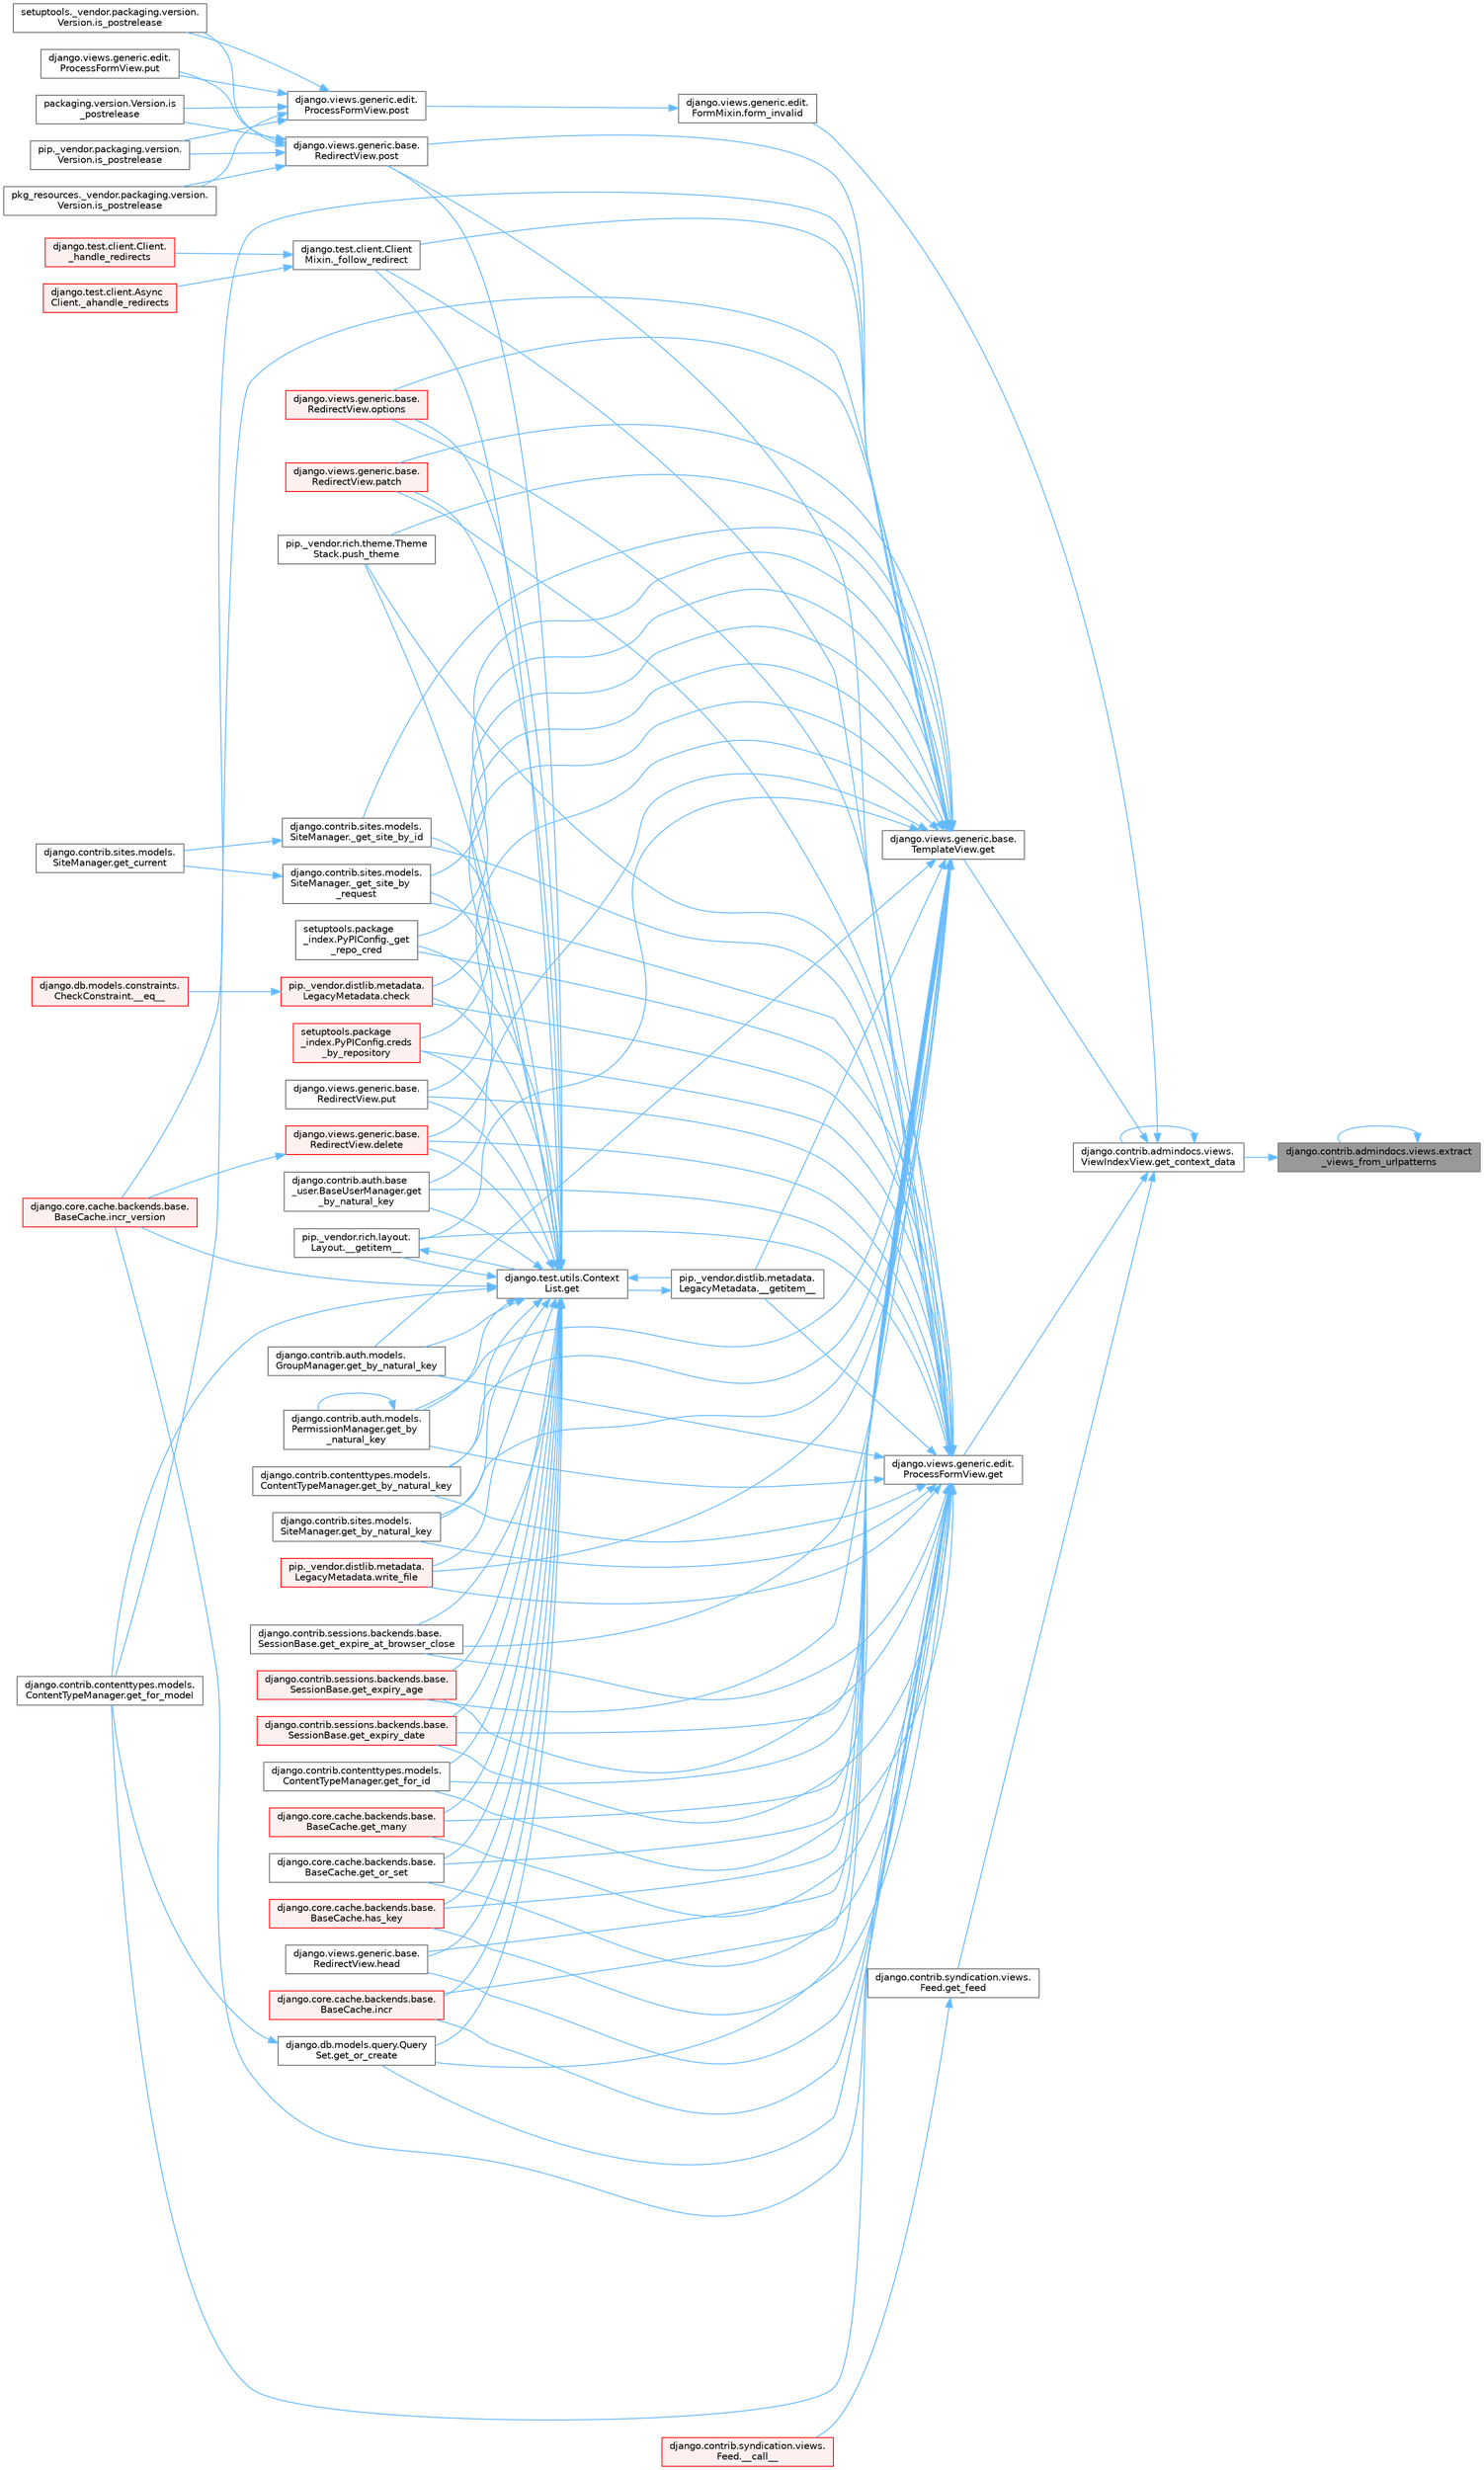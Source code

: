 digraph "django.contrib.admindocs.views.extract_views_from_urlpatterns"
{
 // LATEX_PDF_SIZE
  bgcolor="transparent";
  edge [fontname=Helvetica,fontsize=10,labelfontname=Helvetica,labelfontsize=10];
  node [fontname=Helvetica,fontsize=10,shape=box,height=0.2,width=0.4];
  rankdir="RL";
  Node1 [id="Node000001",label="django.contrib.admindocs.views.extract\l_views_from_urlpatterns",height=0.2,width=0.4,color="gray40", fillcolor="grey60", style="filled", fontcolor="black",tooltip=" "];
  Node1 -> Node1 [id="edge1_Node000001_Node000001",dir="back",color="steelblue1",style="solid",tooltip=" "];
  Node1 -> Node2 [id="edge2_Node000001_Node000002",dir="back",color="steelblue1",style="solid",tooltip=" "];
  Node2 [id="Node000002",label="django.contrib.admindocs.views.\lViewIndexView.get_context_data",height=0.2,width=0.4,color="grey40", fillcolor="white", style="filled",URL="$classdjango_1_1contrib_1_1admindocs_1_1views_1_1_view_index_view.html#a4b569a4ca12823c1ee6b26d5cafa2946",tooltip=" "];
  Node2 -> Node3 [id="edge3_Node000002_Node000003",dir="back",color="steelblue1",style="solid",tooltip=" "];
  Node3 [id="Node000003",label="django.views.generic.edit.\lFormMixin.form_invalid",height=0.2,width=0.4,color="grey40", fillcolor="white", style="filled",URL="$classdjango_1_1views_1_1generic_1_1edit_1_1_form_mixin.html#a3a9a5e20aa7819a6749c1ab36efb4936",tooltip=" "];
  Node3 -> Node4 [id="edge4_Node000003_Node000004",dir="back",color="steelblue1",style="solid",tooltip=" "];
  Node4 [id="Node000004",label="django.views.generic.edit.\lProcessFormView.post",height=0.2,width=0.4,color="grey40", fillcolor="white", style="filled",URL="$classdjango_1_1views_1_1generic_1_1edit_1_1_process_form_view.html#a6cf9ff8c9dd22e940a921672ddd1fa0e",tooltip=" "];
  Node4 -> Node5 [id="edge5_Node000004_Node000005",dir="back",color="steelblue1",style="solid",tooltip=" "];
  Node5 [id="Node000005",label="packaging.version.Version.is\l_postrelease",height=0.2,width=0.4,color="grey40", fillcolor="white", style="filled",URL="$classpackaging_1_1version_1_1_version.html#adfb53ca0004e704963c79aafdd5ac254",tooltip=" "];
  Node4 -> Node6 [id="edge6_Node000004_Node000006",dir="back",color="steelblue1",style="solid",tooltip=" "];
  Node6 [id="Node000006",label="pip._vendor.packaging.version.\lVersion.is_postrelease",height=0.2,width=0.4,color="grey40", fillcolor="white", style="filled",URL="$classpip_1_1__vendor_1_1packaging_1_1version_1_1_version.html#a13ff52f4a2a330c24d84da8669cba0f3",tooltip=" "];
  Node4 -> Node7 [id="edge7_Node000004_Node000007",dir="back",color="steelblue1",style="solid",tooltip=" "];
  Node7 [id="Node000007",label="pkg_resources._vendor.packaging.version.\lVersion.is_postrelease",height=0.2,width=0.4,color="grey40", fillcolor="white", style="filled",URL="$classpkg__resources_1_1__vendor_1_1packaging_1_1version_1_1_version.html#a3e7f7c2c0c5a5401fd6b3dc67beb8d1d",tooltip=" "];
  Node4 -> Node8 [id="edge8_Node000004_Node000008",dir="back",color="steelblue1",style="solid",tooltip=" "];
  Node8 [id="Node000008",label="setuptools._vendor.packaging.version.\lVersion.is_postrelease",height=0.2,width=0.4,color="grey40", fillcolor="white", style="filled",URL="$classsetuptools_1_1__vendor_1_1packaging_1_1version_1_1_version.html#a5647516e2057e8ec08c323424ddaab70",tooltip=" "];
  Node4 -> Node9 [id="edge9_Node000004_Node000009",dir="back",color="steelblue1",style="solid",tooltip=" "];
  Node9 [id="Node000009",label="django.views.generic.edit.\lProcessFormView.put",height=0.2,width=0.4,color="grey40", fillcolor="white", style="filled",URL="$classdjango_1_1views_1_1generic_1_1edit_1_1_process_form_view.html#aca9b521620af475d8ce7abc52d04694d",tooltip=" "];
  Node2 -> Node10 [id="edge10_Node000002_Node000010",dir="back",color="steelblue1",style="solid",tooltip=" "];
  Node10 [id="Node000010",label="django.views.generic.base.\lTemplateView.get",height=0.2,width=0.4,color="grey40", fillcolor="white", style="filled",URL="$classdjango_1_1views_1_1generic_1_1base_1_1_template_view.html#a12232ec7fd058af76ce8c7af132ef915",tooltip=" "];
  Node10 -> Node11 [id="edge11_Node000010_Node000011",dir="back",color="steelblue1",style="solid",tooltip=" "];
  Node11 [id="Node000011",label="pip._vendor.distlib.metadata.\lLegacyMetadata.__getitem__",height=0.2,width=0.4,color="grey40", fillcolor="white", style="filled",URL="$classpip_1_1__vendor_1_1distlib_1_1metadata_1_1_legacy_metadata.html#a4bbfa90e12a85ff919edb328c979731c",tooltip=" "];
  Node11 -> Node12 [id="edge12_Node000011_Node000012",dir="back",color="steelblue1",style="solid",tooltip=" "];
  Node12 [id="Node000012",label="django.test.utils.Context\lList.get",height=0.2,width=0.4,color="grey40", fillcolor="white", style="filled",URL="$classdjango_1_1test_1_1utils_1_1_context_list.html#a1797663a8ac92f44dcb9ad281a896842",tooltip=" "];
  Node12 -> Node11 [id="edge13_Node000012_Node000011",dir="back",color="steelblue1",style="solid",tooltip=" "];
  Node12 -> Node13 [id="edge14_Node000012_Node000013",dir="back",color="steelblue1",style="solid",tooltip=" "];
  Node13 [id="Node000013",label="pip._vendor.rich.layout.\lLayout.__getitem__",height=0.2,width=0.4,color="grey40", fillcolor="white", style="filled",URL="$classpip_1_1__vendor_1_1rich_1_1layout_1_1_layout.html#add0ab2d771b738c1d8f491d5fc922238",tooltip=" "];
  Node13 -> Node12 [id="edge15_Node000013_Node000012",dir="back",color="steelblue1",style="solid",tooltip=" "];
  Node12 -> Node14 [id="edge16_Node000012_Node000014",dir="back",color="steelblue1",style="solid",tooltip=" "];
  Node14 [id="Node000014",label="django.test.client.Client\lMixin._follow_redirect",height=0.2,width=0.4,color="grey40", fillcolor="white", style="filled",URL="$classdjango_1_1test_1_1client_1_1_client_mixin.html#a8ef9c674c0e06268a84a19666287c660",tooltip=" "];
  Node14 -> Node15 [id="edge17_Node000014_Node000015",dir="back",color="steelblue1",style="solid",tooltip=" "];
  Node15 [id="Node000015",label="django.test.client.Async\lClient._ahandle_redirects",height=0.2,width=0.4,color="red", fillcolor="#FFF0F0", style="filled",URL="$classdjango_1_1test_1_1client_1_1_async_client.html#a8740fe0dc39e7fe74e515be78449ee76",tooltip=" "];
  Node14 -> Node3171 [id="edge18_Node000014_Node003171",dir="back",color="steelblue1",style="solid",tooltip=" "];
  Node3171 [id="Node003171",label="django.test.client.Client.\l_handle_redirects",height=0.2,width=0.4,color="red", fillcolor="#FFF0F0", style="filled",URL="$classdjango_1_1test_1_1client_1_1_client.html#a234b328f33c374ad181aa49c6515d469",tooltip=" "];
  Node12 -> Node1788 [id="edge19_Node000012_Node001788",dir="back",color="steelblue1",style="solid",tooltip=" "];
  Node1788 [id="Node001788",label="setuptools.package\l_index.PyPIConfig._get\l_repo_cred",height=0.2,width=0.4,color="grey40", fillcolor="white", style="filled",URL="$classsetuptools_1_1package__index_1_1_py_p_i_config.html#ae131b3373b6208486cc5f156eaa7265a",tooltip=" "];
  Node12 -> Node1789 [id="edge20_Node000012_Node001789",dir="back",color="steelblue1",style="solid",tooltip=" "];
  Node1789 [id="Node001789",label="django.contrib.sites.models.\lSiteManager._get_site_by_id",height=0.2,width=0.4,color="grey40", fillcolor="white", style="filled",URL="$classdjango_1_1contrib_1_1sites_1_1models_1_1_site_manager.html#aa2caa86610079c1d43d51ecd4eeffdfd",tooltip=" "];
  Node1789 -> Node1790 [id="edge21_Node001789_Node001790",dir="back",color="steelblue1",style="solid",tooltip=" "];
  Node1790 [id="Node001790",label="django.contrib.sites.models.\lSiteManager.get_current",height=0.2,width=0.4,color="grey40", fillcolor="white", style="filled",URL="$classdjango_1_1contrib_1_1sites_1_1models_1_1_site_manager.html#ac155c05735cdabcfa6cbe4ee00482659",tooltip=" "];
  Node12 -> Node1791 [id="edge22_Node000012_Node001791",dir="back",color="steelblue1",style="solid",tooltip=" "];
  Node1791 [id="Node001791",label="django.contrib.sites.models.\lSiteManager._get_site_by\l_request",height=0.2,width=0.4,color="grey40", fillcolor="white", style="filled",URL="$classdjango_1_1contrib_1_1sites_1_1models_1_1_site_manager.html#afe4ac1f1603e7bc2e95bd348c30e9d81",tooltip=" "];
  Node1791 -> Node1790 [id="edge23_Node001791_Node001790",dir="back",color="steelblue1",style="solid",tooltip=" "];
  Node12 -> Node1792 [id="edge24_Node000012_Node001792",dir="back",color="steelblue1",style="solid",tooltip=" "];
  Node1792 [id="Node001792",label="pip._vendor.distlib.metadata.\lLegacyMetadata.check",height=0.2,width=0.4,color="red", fillcolor="#FFF0F0", style="filled",URL="$classpip_1_1__vendor_1_1distlib_1_1metadata_1_1_legacy_metadata.html#a9f3d75961911af2473c8092d354b3d85",tooltip=" "];
  Node1792 -> Node756 [id="edge25_Node001792_Node000756",dir="back",color="steelblue1",style="solid",tooltip=" "];
  Node756 [id="Node000756",label="django.db.models.constraints.\lCheckConstraint.__eq__",height=0.2,width=0.4,color="red", fillcolor="#FFF0F0", style="filled",URL="$classdjango_1_1db_1_1models_1_1constraints_1_1_check_constraint.html#a55875a553e53009967129f8b8a269475",tooltip=" "];
  Node12 -> Node1793 [id="edge26_Node000012_Node001793",dir="back",color="steelblue1",style="solid",tooltip=" "];
  Node1793 [id="Node001793",label="setuptools.package\l_index.PyPIConfig.creds\l_by_repository",height=0.2,width=0.4,color="red", fillcolor="#FFF0F0", style="filled",URL="$classsetuptools_1_1package__index_1_1_py_p_i_config.html#a277b3e89479d171582044b5f9eb920a0",tooltip=" "];
  Node12 -> Node1795 [id="edge27_Node000012_Node001795",dir="back",color="steelblue1",style="solid",tooltip=" "];
  Node1795 [id="Node001795",label="django.views.generic.base.\lRedirectView.delete",height=0.2,width=0.4,color="red", fillcolor="#FFF0F0", style="filled",URL="$classdjango_1_1views_1_1generic_1_1base_1_1_redirect_view.html#a7060a2e85ff141d1950dd42e436fb9f1",tooltip=" "];
  Node1795 -> Node513 [id="edge28_Node001795_Node000513",dir="back",color="steelblue1",style="solid",tooltip=" "];
  Node513 [id="Node000513",label="django.core.cache.backends.base.\lBaseCache.incr_version",height=0.2,width=0.4,color="red", fillcolor="#FFF0F0", style="filled",URL="$classdjango_1_1core_1_1cache_1_1backends_1_1base_1_1_base_cache.html#a3ac7d74ffcfca67e2afee86ecf858b34",tooltip=" "];
  Node12 -> Node1796 [id="edge29_Node000012_Node001796",dir="back",color="steelblue1",style="solid",tooltip=" "];
  Node1796 [id="Node001796",label="django.contrib.auth.base\l_user.BaseUserManager.get\l_by_natural_key",height=0.2,width=0.4,color="grey40", fillcolor="white", style="filled",URL="$classdjango_1_1contrib_1_1auth_1_1base__user_1_1_base_user_manager.html#a9e0cf0e3651ecbe163d9f87b076b0bf9",tooltip=" "];
  Node12 -> Node1797 [id="edge30_Node000012_Node001797",dir="back",color="steelblue1",style="solid",tooltip=" "];
  Node1797 [id="Node001797",label="django.contrib.auth.models.\lGroupManager.get_by_natural_key",height=0.2,width=0.4,color="grey40", fillcolor="white", style="filled",URL="$classdjango_1_1contrib_1_1auth_1_1models_1_1_group_manager.html#af57a9a2ac1ef277ef6f1956f9d25293e",tooltip=" "];
  Node12 -> Node1798 [id="edge31_Node000012_Node001798",dir="back",color="steelblue1",style="solid",tooltip=" "];
  Node1798 [id="Node001798",label="django.contrib.auth.models.\lPermissionManager.get_by\l_natural_key",height=0.2,width=0.4,color="grey40", fillcolor="white", style="filled",URL="$classdjango_1_1contrib_1_1auth_1_1models_1_1_permission_manager.html#a27621698d1bd2b3a2d73dbcd84db0cc3",tooltip=" "];
  Node1798 -> Node1798 [id="edge32_Node001798_Node001798",dir="back",color="steelblue1",style="solid",tooltip=" "];
  Node12 -> Node1799 [id="edge33_Node000012_Node001799",dir="back",color="steelblue1",style="solid",tooltip=" "];
  Node1799 [id="Node001799",label="django.contrib.contenttypes.models.\lContentTypeManager.get_by_natural_key",height=0.2,width=0.4,color="grey40", fillcolor="white", style="filled",URL="$classdjango_1_1contrib_1_1contenttypes_1_1models_1_1_content_type_manager.html#aa19a7b03514cc1871e322fd5aeb2ecbe",tooltip=" "];
  Node12 -> Node1800 [id="edge34_Node000012_Node001800",dir="back",color="steelblue1",style="solid",tooltip=" "];
  Node1800 [id="Node001800",label="django.contrib.sites.models.\lSiteManager.get_by_natural_key",height=0.2,width=0.4,color="grey40", fillcolor="white", style="filled",URL="$classdjango_1_1contrib_1_1sites_1_1models_1_1_site_manager.html#aeb05076243fd13bbdb7e1fe18794269c",tooltip=" "];
  Node12 -> Node1801 [id="edge35_Node000012_Node001801",dir="back",color="steelblue1",style="solid",tooltip=" "];
  Node1801 [id="Node001801",label="django.contrib.sessions.backends.base.\lSessionBase.get_expire_at_browser_close",height=0.2,width=0.4,color="grey40", fillcolor="white", style="filled",URL="$classdjango_1_1contrib_1_1sessions_1_1backends_1_1base_1_1_session_base.html#a84c6c4afda960d505a1b2a7d3f97d75f",tooltip=" "];
  Node12 -> Node1802 [id="edge36_Node000012_Node001802",dir="back",color="steelblue1",style="solid",tooltip=" "];
  Node1802 [id="Node001802",label="django.contrib.sessions.backends.base.\lSessionBase.get_expiry_age",height=0.2,width=0.4,color="red", fillcolor="#FFF0F0", style="filled",URL="$classdjango_1_1contrib_1_1sessions_1_1backends_1_1base_1_1_session_base.html#af853871a0f2af33b0fd38d04e9296e01",tooltip=" "];
  Node12 -> Node1803 [id="edge37_Node000012_Node001803",dir="back",color="steelblue1",style="solid",tooltip=" "];
  Node1803 [id="Node001803",label="django.contrib.sessions.backends.base.\lSessionBase.get_expiry_date",height=0.2,width=0.4,color="red", fillcolor="#FFF0F0", style="filled",URL="$classdjango_1_1contrib_1_1sessions_1_1backends_1_1base_1_1_session_base.html#af87a5a48ca86a64f795e97f3529df849",tooltip=" "];
  Node12 -> Node1805 [id="edge38_Node000012_Node001805",dir="back",color="steelblue1",style="solid",tooltip=" "];
  Node1805 [id="Node001805",label="django.contrib.contenttypes.models.\lContentTypeManager.get_for_id",height=0.2,width=0.4,color="grey40", fillcolor="white", style="filled",URL="$classdjango_1_1contrib_1_1contenttypes_1_1models_1_1_content_type_manager.html#a4f41aa06163cf8140d954a9d9ac0e99f",tooltip=" "];
  Node12 -> Node683 [id="edge39_Node000012_Node000683",dir="back",color="steelblue1",style="solid",tooltip=" "];
  Node683 [id="Node000683",label="django.contrib.contenttypes.models.\lContentTypeManager.get_for_model",height=0.2,width=0.4,color="grey40", fillcolor="white", style="filled",URL="$classdjango_1_1contrib_1_1contenttypes_1_1models_1_1_content_type_manager.html#a1b89bc07df6111e44f749d556f96a414",tooltip=" "];
  Node12 -> Node1806 [id="edge40_Node000012_Node001806",dir="back",color="steelblue1",style="solid",tooltip=" "];
  Node1806 [id="Node001806",label="django.core.cache.backends.base.\lBaseCache.get_many",height=0.2,width=0.4,color="red", fillcolor="#FFF0F0", style="filled",URL="$classdjango_1_1core_1_1cache_1_1backends_1_1base_1_1_base_cache.html#a1d156ab9ced75cecfa673cbee3ac9053",tooltip=" "];
  Node12 -> Node682 [id="edge41_Node000012_Node000682",dir="back",color="steelblue1",style="solid",tooltip=" "];
  Node682 [id="Node000682",label="django.db.models.query.Query\lSet.get_or_create",height=0.2,width=0.4,color="grey40", fillcolor="white", style="filled",URL="$classdjango_1_1db_1_1models_1_1query_1_1_query_set.html#a0f727927ec4d1b9f3087b831cc911c59",tooltip=" "];
  Node682 -> Node683 [id="edge42_Node000682_Node000683",dir="back",color="steelblue1",style="solid",tooltip=" "];
  Node12 -> Node698 [id="edge43_Node000012_Node000698",dir="back",color="steelblue1",style="solid",tooltip=" "];
  Node698 [id="Node000698",label="django.core.cache.backends.base.\lBaseCache.get_or_set",height=0.2,width=0.4,color="grey40", fillcolor="white", style="filled",URL="$classdjango_1_1core_1_1cache_1_1backends_1_1base_1_1_base_cache.html#ac478d532b4c2b74987f49ff8291e5343",tooltip=" "];
  Node12 -> Node1808 [id="edge44_Node000012_Node001808",dir="back",color="steelblue1",style="solid",tooltip=" "];
  Node1808 [id="Node001808",label="django.core.cache.backends.base.\lBaseCache.has_key",height=0.2,width=0.4,color="red", fillcolor="#FFF0F0", style="filled",URL="$classdjango_1_1core_1_1cache_1_1backends_1_1base_1_1_base_cache.html#a2d06a56d17661d63648e1ec13ae93d3b",tooltip=" "];
  Node12 -> Node1810 [id="edge45_Node000012_Node001810",dir="back",color="steelblue1",style="solid",tooltip=" "];
  Node1810 [id="Node001810",label="django.views.generic.base.\lRedirectView.head",height=0.2,width=0.4,color="grey40", fillcolor="white", style="filled",URL="$classdjango_1_1views_1_1generic_1_1base_1_1_redirect_view.html#a34f0a0a5fb94f117f4752789a8db216a",tooltip=" "];
  Node12 -> Node735 [id="edge46_Node000012_Node000735",dir="back",color="steelblue1",style="solid",tooltip=" "];
  Node735 [id="Node000735",label="django.core.cache.backends.base.\lBaseCache.incr",height=0.2,width=0.4,color="red", fillcolor="#FFF0F0", style="filled",URL="$classdjango_1_1core_1_1cache_1_1backends_1_1base_1_1_base_cache.html#ab502f06a18e16d3d1495fdf1dca28831",tooltip=" "];
  Node12 -> Node513 [id="edge47_Node000012_Node000513",dir="back",color="steelblue1",style="solid",tooltip=" "];
  Node12 -> Node1811 [id="edge48_Node000012_Node001811",dir="back",color="steelblue1",style="solid",tooltip=" "];
  Node1811 [id="Node001811",label="django.views.generic.base.\lRedirectView.options",height=0.2,width=0.4,color="red", fillcolor="#FFF0F0", style="filled",URL="$classdjango_1_1views_1_1generic_1_1base_1_1_redirect_view.html#a444de156c79647344c987295c47a76e1",tooltip=" "];
  Node12 -> Node1812 [id="edge49_Node000012_Node001812",dir="back",color="steelblue1",style="solid",tooltip=" "];
  Node1812 [id="Node001812",label="django.views.generic.base.\lRedirectView.patch",height=0.2,width=0.4,color="red", fillcolor="#FFF0F0", style="filled",URL="$classdjango_1_1views_1_1generic_1_1base_1_1_redirect_view.html#a1af0176656ad2642a86603a7f2efd6c8",tooltip=" "];
  Node12 -> Node1815 [id="edge50_Node000012_Node001815",dir="back",color="steelblue1",style="solid",tooltip=" "];
  Node1815 [id="Node001815",label="django.views.generic.base.\lRedirectView.post",height=0.2,width=0.4,color="grey40", fillcolor="white", style="filled",URL="$classdjango_1_1views_1_1generic_1_1base_1_1_redirect_view.html#a20f1374a926b81c739ea2672fbe38552",tooltip=" "];
  Node1815 -> Node5 [id="edge51_Node001815_Node000005",dir="back",color="steelblue1",style="solid",tooltip=" "];
  Node1815 -> Node6 [id="edge52_Node001815_Node000006",dir="back",color="steelblue1",style="solid",tooltip=" "];
  Node1815 -> Node7 [id="edge53_Node001815_Node000007",dir="back",color="steelblue1",style="solid",tooltip=" "];
  Node1815 -> Node8 [id="edge54_Node001815_Node000008",dir="back",color="steelblue1",style="solid",tooltip=" "];
  Node1815 -> Node9 [id="edge55_Node001815_Node000009",dir="back",color="steelblue1",style="solid",tooltip=" "];
  Node12 -> Node1816 [id="edge56_Node000012_Node001816",dir="back",color="steelblue1",style="solid",tooltip=" "];
  Node1816 [id="Node001816",label="pip._vendor.rich.theme.Theme\lStack.push_theme",height=0.2,width=0.4,color="grey40", fillcolor="white", style="filled",URL="$classpip_1_1__vendor_1_1rich_1_1theme_1_1_theme_stack.html#a59e2cc731ff921b7ce76aa4aa4eaf948",tooltip=" "];
  Node12 -> Node1817 [id="edge57_Node000012_Node001817",dir="back",color="steelblue1",style="solid",tooltip=" "];
  Node1817 [id="Node001817",label="django.views.generic.base.\lRedirectView.put",height=0.2,width=0.4,color="grey40", fillcolor="white", style="filled",URL="$classdjango_1_1views_1_1generic_1_1base_1_1_redirect_view.html#a898fb37aa8487c3c0ef4f20bd40ed854",tooltip=" "];
  Node12 -> Node1112 [id="edge58_Node000012_Node001112",dir="back",color="steelblue1",style="solid",tooltip=" "];
  Node1112 [id="Node001112",label="pip._vendor.distlib.metadata.\lLegacyMetadata.write_file",height=0.2,width=0.4,color="red", fillcolor="#FFF0F0", style="filled",URL="$classpip_1_1__vendor_1_1distlib_1_1metadata_1_1_legacy_metadata.html#a4b0b012bbb45bf51d369c39eeb3c734f",tooltip=" "];
  Node10 -> Node13 [id="edge59_Node000010_Node000013",dir="back",color="steelblue1",style="solid",tooltip=" "];
  Node10 -> Node14 [id="edge60_Node000010_Node000014",dir="back",color="steelblue1",style="solid",tooltip=" "];
  Node10 -> Node1788 [id="edge61_Node000010_Node001788",dir="back",color="steelblue1",style="solid",tooltip=" "];
  Node10 -> Node1789 [id="edge62_Node000010_Node001789",dir="back",color="steelblue1",style="solid",tooltip=" "];
  Node10 -> Node1791 [id="edge63_Node000010_Node001791",dir="back",color="steelblue1",style="solid",tooltip=" "];
  Node10 -> Node1792 [id="edge64_Node000010_Node001792",dir="back",color="steelblue1",style="solid",tooltip=" "];
  Node10 -> Node1793 [id="edge65_Node000010_Node001793",dir="back",color="steelblue1",style="solid",tooltip=" "];
  Node10 -> Node1795 [id="edge66_Node000010_Node001795",dir="back",color="steelblue1",style="solid",tooltip=" "];
  Node10 -> Node1796 [id="edge67_Node000010_Node001796",dir="back",color="steelblue1",style="solid",tooltip=" "];
  Node10 -> Node1797 [id="edge68_Node000010_Node001797",dir="back",color="steelblue1",style="solid",tooltip=" "];
  Node10 -> Node1798 [id="edge69_Node000010_Node001798",dir="back",color="steelblue1",style="solid",tooltip=" "];
  Node10 -> Node1799 [id="edge70_Node000010_Node001799",dir="back",color="steelblue1",style="solid",tooltip=" "];
  Node10 -> Node1800 [id="edge71_Node000010_Node001800",dir="back",color="steelblue1",style="solid",tooltip=" "];
  Node10 -> Node1801 [id="edge72_Node000010_Node001801",dir="back",color="steelblue1",style="solid",tooltip=" "];
  Node10 -> Node1802 [id="edge73_Node000010_Node001802",dir="back",color="steelblue1",style="solid",tooltip=" "];
  Node10 -> Node1803 [id="edge74_Node000010_Node001803",dir="back",color="steelblue1",style="solid",tooltip=" "];
  Node10 -> Node1805 [id="edge75_Node000010_Node001805",dir="back",color="steelblue1",style="solid",tooltip=" "];
  Node10 -> Node683 [id="edge76_Node000010_Node000683",dir="back",color="steelblue1",style="solid",tooltip=" "];
  Node10 -> Node1806 [id="edge77_Node000010_Node001806",dir="back",color="steelblue1",style="solid",tooltip=" "];
  Node10 -> Node682 [id="edge78_Node000010_Node000682",dir="back",color="steelblue1",style="solid",tooltip=" "];
  Node10 -> Node698 [id="edge79_Node000010_Node000698",dir="back",color="steelblue1",style="solid",tooltip=" "];
  Node10 -> Node1808 [id="edge80_Node000010_Node001808",dir="back",color="steelblue1",style="solid",tooltip=" "];
  Node10 -> Node1810 [id="edge81_Node000010_Node001810",dir="back",color="steelblue1",style="solid",tooltip=" "];
  Node10 -> Node735 [id="edge82_Node000010_Node000735",dir="back",color="steelblue1",style="solid",tooltip=" "];
  Node10 -> Node513 [id="edge83_Node000010_Node000513",dir="back",color="steelblue1",style="solid",tooltip=" "];
  Node10 -> Node1811 [id="edge84_Node000010_Node001811",dir="back",color="steelblue1",style="solid",tooltip=" "];
  Node10 -> Node1812 [id="edge85_Node000010_Node001812",dir="back",color="steelblue1",style="solid",tooltip=" "];
  Node10 -> Node1815 [id="edge86_Node000010_Node001815",dir="back",color="steelblue1",style="solid",tooltip=" "];
  Node10 -> Node1816 [id="edge87_Node000010_Node001816",dir="back",color="steelblue1",style="solid",tooltip=" "];
  Node10 -> Node1817 [id="edge88_Node000010_Node001817",dir="back",color="steelblue1",style="solid",tooltip=" "];
  Node10 -> Node1112 [id="edge89_Node000010_Node001112",dir="back",color="steelblue1",style="solid",tooltip=" "];
  Node2 -> Node1886 [id="edge90_Node000002_Node001886",dir="back",color="steelblue1",style="solid",tooltip=" "];
  Node1886 [id="Node001886",label="django.views.generic.edit.\lProcessFormView.get",height=0.2,width=0.4,color="grey40", fillcolor="white", style="filled",URL="$classdjango_1_1views_1_1generic_1_1edit_1_1_process_form_view.html#af7def109918828469fd90c209d775e40",tooltip=" "];
  Node1886 -> Node11 [id="edge91_Node001886_Node000011",dir="back",color="steelblue1",style="solid",tooltip=" "];
  Node1886 -> Node13 [id="edge92_Node001886_Node000013",dir="back",color="steelblue1",style="solid",tooltip=" "];
  Node1886 -> Node14 [id="edge93_Node001886_Node000014",dir="back",color="steelblue1",style="solid",tooltip=" "];
  Node1886 -> Node1788 [id="edge94_Node001886_Node001788",dir="back",color="steelblue1",style="solid",tooltip=" "];
  Node1886 -> Node1789 [id="edge95_Node001886_Node001789",dir="back",color="steelblue1",style="solid",tooltip=" "];
  Node1886 -> Node1791 [id="edge96_Node001886_Node001791",dir="back",color="steelblue1",style="solid",tooltip=" "];
  Node1886 -> Node1792 [id="edge97_Node001886_Node001792",dir="back",color="steelblue1",style="solid",tooltip=" "];
  Node1886 -> Node1793 [id="edge98_Node001886_Node001793",dir="back",color="steelblue1",style="solid",tooltip=" "];
  Node1886 -> Node1795 [id="edge99_Node001886_Node001795",dir="back",color="steelblue1",style="solid",tooltip=" "];
  Node1886 -> Node1796 [id="edge100_Node001886_Node001796",dir="back",color="steelblue1",style="solid",tooltip=" "];
  Node1886 -> Node1797 [id="edge101_Node001886_Node001797",dir="back",color="steelblue1",style="solid",tooltip=" "];
  Node1886 -> Node1798 [id="edge102_Node001886_Node001798",dir="back",color="steelblue1",style="solid",tooltip=" "];
  Node1886 -> Node1799 [id="edge103_Node001886_Node001799",dir="back",color="steelblue1",style="solid",tooltip=" "];
  Node1886 -> Node1800 [id="edge104_Node001886_Node001800",dir="back",color="steelblue1",style="solid",tooltip=" "];
  Node1886 -> Node1801 [id="edge105_Node001886_Node001801",dir="back",color="steelblue1",style="solid",tooltip=" "];
  Node1886 -> Node1802 [id="edge106_Node001886_Node001802",dir="back",color="steelblue1",style="solid",tooltip=" "];
  Node1886 -> Node1803 [id="edge107_Node001886_Node001803",dir="back",color="steelblue1",style="solid",tooltip=" "];
  Node1886 -> Node1805 [id="edge108_Node001886_Node001805",dir="back",color="steelblue1",style="solid",tooltip=" "];
  Node1886 -> Node683 [id="edge109_Node001886_Node000683",dir="back",color="steelblue1",style="solid",tooltip=" "];
  Node1886 -> Node1806 [id="edge110_Node001886_Node001806",dir="back",color="steelblue1",style="solid",tooltip=" "];
  Node1886 -> Node682 [id="edge111_Node001886_Node000682",dir="back",color="steelblue1",style="solid",tooltip=" "];
  Node1886 -> Node698 [id="edge112_Node001886_Node000698",dir="back",color="steelblue1",style="solid",tooltip=" "];
  Node1886 -> Node1808 [id="edge113_Node001886_Node001808",dir="back",color="steelblue1",style="solid",tooltip=" "];
  Node1886 -> Node1810 [id="edge114_Node001886_Node001810",dir="back",color="steelblue1",style="solid",tooltip=" "];
  Node1886 -> Node735 [id="edge115_Node001886_Node000735",dir="back",color="steelblue1",style="solid",tooltip=" "];
  Node1886 -> Node513 [id="edge116_Node001886_Node000513",dir="back",color="steelblue1",style="solid",tooltip=" "];
  Node1886 -> Node1811 [id="edge117_Node001886_Node001811",dir="back",color="steelblue1",style="solid",tooltip=" "];
  Node1886 -> Node1812 [id="edge118_Node001886_Node001812",dir="back",color="steelblue1",style="solid",tooltip=" "];
  Node1886 -> Node1815 [id="edge119_Node001886_Node001815",dir="back",color="steelblue1",style="solid",tooltip=" "];
  Node1886 -> Node1816 [id="edge120_Node001886_Node001816",dir="back",color="steelblue1",style="solid",tooltip=" "];
  Node1886 -> Node1817 [id="edge121_Node001886_Node001817",dir="back",color="steelblue1",style="solid",tooltip=" "];
  Node1886 -> Node1112 [id="edge122_Node001886_Node001112",dir="back",color="steelblue1",style="solid",tooltip=" "];
  Node2 -> Node2 [id="edge123_Node000002_Node000002",dir="back",color="steelblue1",style="solid",tooltip=" "];
  Node2 -> Node1887 [id="edge124_Node000002_Node001887",dir="back",color="steelblue1",style="solid",tooltip=" "];
  Node1887 [id="Node001887",label="django.contrib.syndication.views.\lFeed.get_feed",height=0.2,width=0.4,color="grey40", fillcolor="white", style="filled",URL="$classdjango_1_1contrib_1_1syndication_1_1views_1_1_feed.html#a22e9036857876e13966fd7f846ae909d",tooltip=" "];
  Node1887 -> Node1888 [id="edge125_Node001887_Node001888",dir="back",color="steelblue1",style="solid",tooltip=" "];
  Node1888 [id="Node001888",label="django.contrib.syndication.views.\lFeed.__call__",height=0.2,width=0.4,color="red", fillcolor="#FFF0F0", style="filled",URL="$classdjango_1_1contrib_1_1syndication_1_1views_1_1_feed.html#ac7a9680a1b709d8eb37ae3c6ce000220",tooltip=" "];
}
